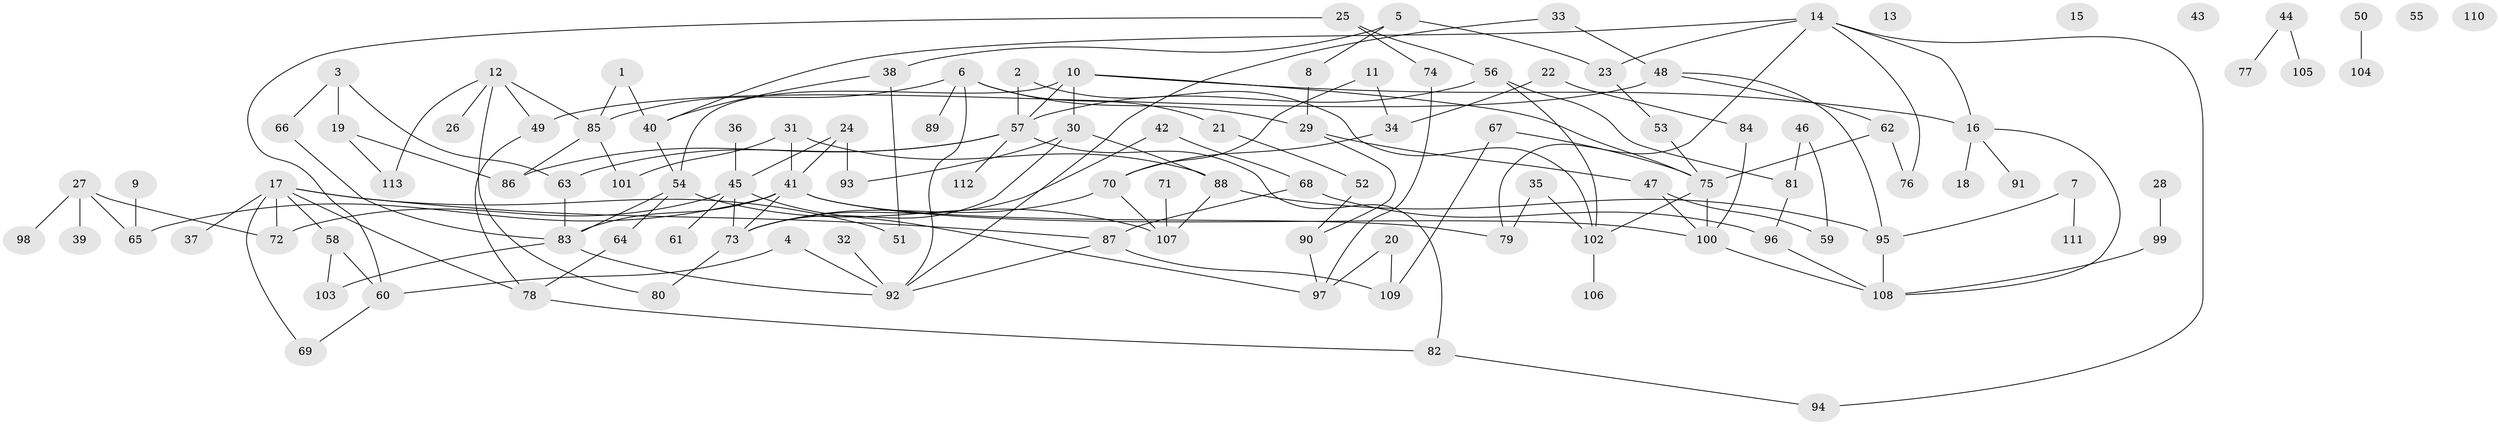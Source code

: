 // coarse degree distribution, {5: 0.08860759493670886, 2: 0.21518987341772153, 4: 0.11392405063291139, 7: 0.012658227848101266, 1: 0.189873417721519, 8: 0.02531645569620253, 0: 0.06329113924050633, 6: 0.0759493670886076, 9: 0.012658227848101266, 3: 0.189873417721519, 11: 0.012658227848101266}
// Generated by graph-tools (version 1.1) at 2025/23/03/03/25 07:23:24]
// undirected, 113 vertices, 157 edges
graph export_dot {
graph [start="1"]
  node [color=gray90,style=filled];
  1;
  2;
  3;
  4;
  5;
  6;
  7;
  8;
  9;
  10;
  11;
  12;
  13;
  14;
  15;
  16;
  17;
  18;
  19;
  20;
  21;
  22;
  23;
  24;
  25;
  26;
  27;
  28;
  29;
  30;
  31;
  32;
  33;
  34;
  35;
  36;
  37;
  38;
  39;
  40;
  41;
  42;
  43;
  44;
  45;
  46;
  47;
  48;
  49;
  50;
  51;
  52;
  53;
  54;
  55;
  56;
  57;
  58;
  59;
  60;
  61;
  62;
  63;
  64;
  65;
  66;
  67;
  68;
  69;
  70;
  71;
  72;
  73;
  74;
  75;
  76;
  77;
  78;
  79;
  80;
  81;
  82;
  83;
  84;
  85;
  86;
  87;
  88;
  89;
  90;
  91;
  92;
  93;
  94;
  95;
  96;
  97;
  98;
  99;
  100;
  101;
  102;
  103;
  104;
  105;
  106;
  107;
  108;
  109;
  110;
  111;
  112;
  113;
  1 -- 40;
  1 -- 85;
  2 -- 57;
  2 -- 102;
  3 -- 19;
  3 -- 63;
  3 -- 66;
  4 -- 60;
  4 -- 92;
  5 -- 8;
  5 -- 23;
  5 -- 38;
  6 -- 21;
  6 -- 29;
  6 -- 85;
  6 -- 89;
  6 -- 92;
  7 -- 95;
  7 -- 111;
  8 -- 29;
  9 -- 65;
  10 -- 16;
  10 -- 30;
  10 -- 54;
  10 -- 57;
  10 -- 75;
  11 -- 34;
  11 -- 70;
  12 -- 26;
  12 -- 49;
  12 -- 80;
  12 -- 85;
  12 -- 113;
  14 -- 16;
  14 -- 23;
  14 -- 40;
  14 -- 76;
  14 -- 79;
  14 -- 94;
  16 -- 18;
  16 -- 91;
  16 -- 108;
  17 -- 37;
  17 -- 51;
  17 -- 58;
  17 -- 69;
  17 -- 72;
  17 -- 78;
  17 -- 87;
  19 -- 86;
  19 -- 113;
  20 -- 97;
  20 -- 109;
  21 -- 52;
  22 -- 34;
  22 -- 84;
  23 -- 53;
  24 -- 41;
  24 -- 45;
  24 -- 93;
  25 -- 56;
  25 -- 60;
  25 -- 74;
  27 -- 39;
  27 -- 65;
  27 -- 72;
  27 -- 98;
  28 -- 99;
  29 -- 47;
  29 -- 90;
  30 -- 73;
  30 -- 88;
  30 -- 93;
  31 -- 41;
  31 -- 88;
  31 -- 101;
  32 -- 92;
  33 -- 48;
  33 -- 92;
  34 -- 70;
  35 -- 79;
  35 -- 102;
  36 -- 45;
  38 -- 40;
  38 -- 51;
  40 -- 54;
  41 -- 65;
  41 -- 73;
  41 -- 79;
  41 -- 83;
  41 -- 100;
  42 -- 68;
  42 -- 73;
  44 -- 77;
  44 -- 105;
  45 -- 61;
  45 -- 72;
  45 -- 73;
  45 -- 97;
  46 -- 59;
  46 -- 81;
  47 -- 59;
  47 -- 100;
  48 -- 49;
  48 -- 62;
  48 -- 95;
  49 -- 78;
  50 -- 104;
  52 -- 90;
  53 -- 75;
  54 -- 64;
  54 -- 83;
  54 -- 107;
  56 -- 57;
  56 -- 81;
  56 -- 102;
  57 -- 63;
  57 -- 82;
  57 -- 86;
  57 -- 112;
  58 -- 60;
  58 -- 103;
  60 -- 69;
  62 -- 75;
  62 -- 76;
  63 -- 83;
  64 -- 78;
  66 -- 83;
  67 -- 75;
  67 -- 109;
  68 -- 87;
  68 -- 96;
  70 -- 73;
  70 -- 107;
  71 -- 107;
  73 -- 80;
  74 -- 97;
  75 -- 100;
  75 -- 102;
  78 -- 82;
  81 -- 96;
  82 -- 94;
  83 -- 92;
  83 -- 103;
  84 -- 100;
  85 -- 86;
  85 -- 101;
  87 -- 92;
  87 -- 109;
  88 -- 95;
  88 -- 107;
  90 -- 97;
  95 -- 108;
  96 -- 108;
  99 -- 108;
  100 -- 108;
  102 -- 106;
}
